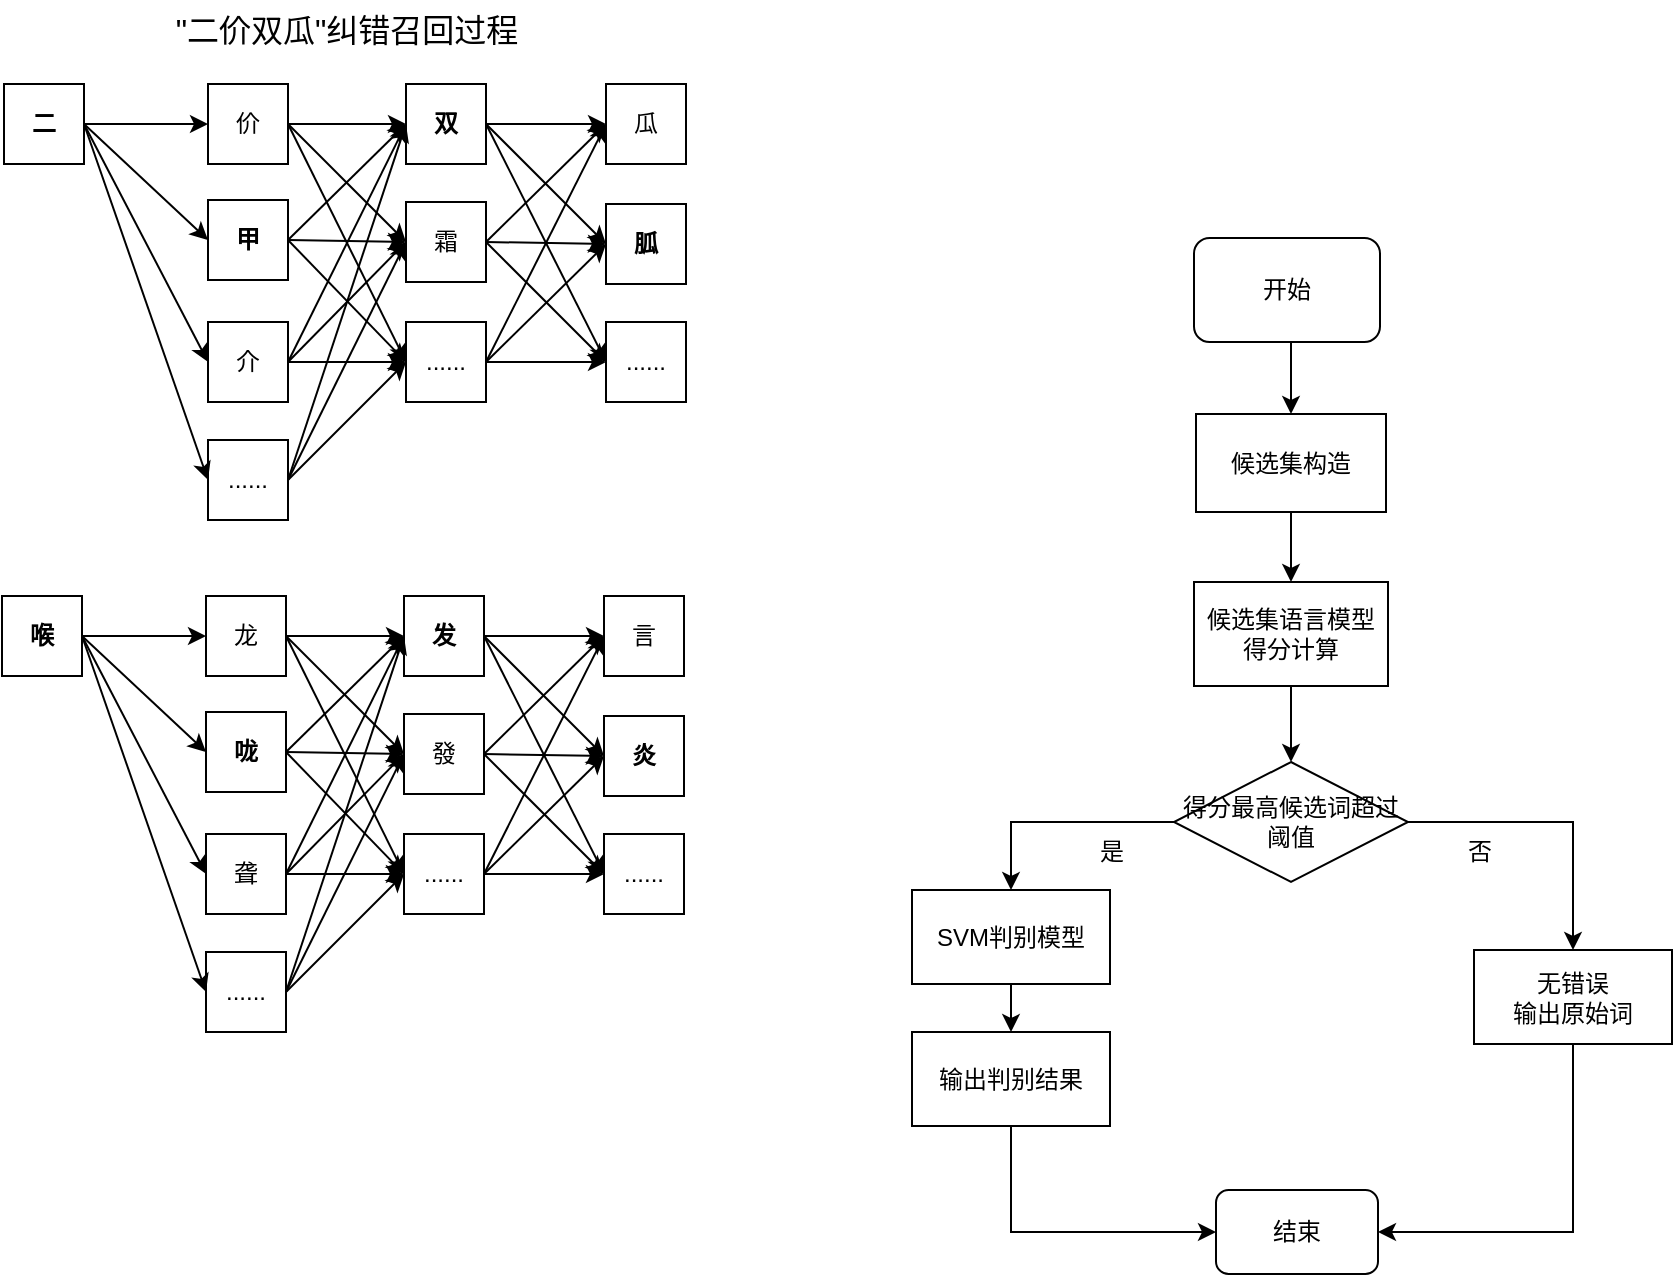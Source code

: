 <mxfile version="24.7.16">
  <diagram name="第 1 页" id="saQ4l6gwrfw8ZkC3gz2z">
    <mxGraphModel dx="794" dy="553" grid="0" gridSize="10" guides="1" tooltips="1" connect="1" arrows="1" fold="1" page="1" pageScale="1" pageWidth="1169" pageHeight="827" math="0" shadow="0">
      <root>
        <mxCell id="0" />
        <mxCell id="1" parent="0" />
        <mxCell id="DB2N2tVpHqEbX4s-BZQU-6" style="edgeStyle=orthogonalEdgeStyle;rounded=0;orthogonalLoop=1;jettySize=auto;html=1;exitX=1;exitY=0.5;exitDx=0;exitDy=0;entryX=0;entryY=0.5;entryDx=0;entryDy=0;" edge="1" parent="1" source="DB2N2tVpHqEbX4s-BZQU-2" target="DB2N2tVpHqEbX4s-BZQU-3">
          <mxGeometry relative="1" as="geometry" />
        </mxCell>
        <mxCell id="DB2N2tVpHqEbX4s-BZQU-9" style="rounded=0;orthogonalLoop=1;jettySize=auto;html=1;exitX=1;exitY=0.5;exitDx=0;exitDy=0;entryX=0;entryY=0.5;entryDx=0;entryDy=0;" edge="1" parent="1" source="DB2N2tVpHqEbX4s-BZQU-2" target="DB2N2tVpHqEbX4s-BZQU-7">
          <mxGeometry relative="1" as="geometry" />
        </mxCell>
        <mxCell id="DB2N2tVpHqEbX4s-BZQU-11" style="rounded=0;orthogonalLoop=1;jettySize=auto;html=1;exitX=1;exitY=0.5;exitDx=0;exitDy=0;entryX=0;entryY=0.5;entryDx=0;entryDy=0;" edge="1" parent="1" source="DB2N2tVpHqEbX4s-BZQU-2" target="DB2N2tVpHqEbX4s-BZQU-8">
          <mxGeometry relative="1" as="geometry" />
        </mxCell>
        <mxCell id="DB2N2tVpHqEbX4s-BZQU-12" style="rounded=0;orthogonalLoop=1;jettySize=auto;html=1;exitX=1;exitY=0.5;exitDx=0;exitDy=0;entryX=0;entryY=0.5;entryDx=0;entryDy=0;" edge="1" parent="1" source="DB2N2tVpHqEbX4s-BZQU-2" target="DB2N2tVpHqEbX4s-BZQU-10">
          <mxGeometry relative="1" as="geometry" />
        </mxCell>
        <mxCell id="DB2N2tVpHqEbX4s-BZQU-2" value="&lt;b&gt;二&lt;/b&gt;" style="text;html=1;align=center;verticalAlign=middle;whiteSpace=wrap;rounded=0;strokeColor=default;" vertex="1" parent="1">
          <mxGeometry x="218" y="200" width="40" height="40" as="geometry" />
        </mxCell>
        <mxCell id="DB2N2tVpHqEbX4s-BZQU-17" style="edgeStyle=orthogonalEdgeStyle;rounded=0;orthogonalLoop=1;jettySize=auto;html=1;exitX=1;exitY=0.5;exitDx=0;exitDy=0;entryX=0;entryY=0.5;entryDx=0;entryDy=0;" edge="1" parent="1" source="DB2N2tVpHqEbX4s-BZQU-3" target="DB2N2tVpHqEbX4s-BZQU-4">
          <mxGeometry relative="1" as="geometry" />
        </mxCell>
        <mxCell id="DB2N2tVpHqEbX4s-BZQU-18" style="rounded=0;orthogonalLoop=1;jettySize=auto;html=1;exitX=1;exitY=0.5;exitDx=0;exitDy=0;entryX=0;entryY=0.5;entryDx=0;entryDy=0;" edge="1" parent="1" source="DB2N2tVpHqEbX4s-BZQU-3" target="DB2N2tVpHqEbX4s-BZQU-13">
          <mxGeometry relative="1" as="geometry" />
        </mxCell>
        <mxCell id="DB2N2tVpHqEbX4s-BZQU-19" style="rounded=0;orthogonalLoop=1;jettySize=auto;html=1;exitX=1;exitY=0.5;exitDx=0;exitDy=0;entryX=0;entryY=0.5;entryDx=0;entryDy=0;" edge="1" parent="1" source="DB2N2tVpHqEbX4s-BZQU-3" target="DB2N2tVpHqEbX4s-BZQU-15">
          <mxGeometry relative="1" as="geometry" />
        </mxCell>
        <mxCell id="DB2N2tVpHqEbX4s-BZQU-3" value="价" style="text;html=1;align=center;verticalAlign=middle;whiteSpace=wrap;rounded=0;strokeColor=default;" vertex="1" parent="1">
          <mxGeometry x="320" y="200" width="40" height="40" as="geometry" />
        </mxCell>
        <mxCell id="DB2N2tVpHqEbX4s-BZQU-29" style="edgeStyle=orthogonalEdgeStyle;rounded=0;orthogonalLoop=1;jettySize=auto;html=1;exitX=1;exitY=0.5;exitDx=0;exitDy=0;entryX=0;entryY=0.5;entryDx=0;entryDy=0;" edge="1" parent="1" source="DB2N2tVpHqEbX4s-BZQU-4" target="DB2N2tVpHqEbX4s-BZQU-5">
          <mxGeometry relative="1" as="geometry" />
        </mxCell>
        <mxCell id="DB2N2tVpHqEbX4s-BZQU-30" style="rounded=0;orthogonalLoop=1;jettySize=auto;html=1;exitX=1;exitY=0.5;exitDx=0;exitDy=0;entryX=0;entryY=0.5;entryDx=0;entryDy=0;" edge="1" parent="1" source="DB2N2tVpHqEbX4s-BZQU-4" target="DB2N2tVpHqEbX4s-BZQU-14">
          <mxGeometry relative="1" as="geometry" />
        </mxCell>
        <mxCell id="DB2N2tVpHqEbX4s-BZQU-31" style="rounded=0;orthogonalLoop=1;jettySize=auto;html=1;exitX=1;exitY=0.5;exitDx=0;exitDy=0;entryX=0;entryY=0.5;entryDx=0;entryDy=0;" edge="1" parent="1" source="DB2N2tVpHqEbX4s-BZQU-4" target="DB2N2tVpHqEbX4s-BZQU-16">
          <mxGeometry relative="1" as="geometry" />
        </mxCell>
        <mxCell id="DB2N2tVpHqEbX4s-BZQU-4" value="&lt;b&gt;双&lt;/b&gt;" style="text;html=1;align=center;verticalAlign=middle;whiteSpace=wrap;rounded=0;strokeColor=default;" vertex="1" parent="1">
          <mxGeometry x="419" y="200" width="40" height="40" as="geometry" />
        </mxCell>
        <mxCell id="DB2N2tVpHqEbX4s-BZQU-5" value="瓜" style="text;html=1;align=center;verticalAlign=middle;whiteSpace=wrap;rounded=0;strokeColor=default;" vertex="1" parent="1">
          <mxGeometry x="519" y="200" width="40" height="40" as="geometry" />
        </mxCell>
        <mxCell id="DB2N2tVpHqEbX4s-BZQU-20" style="rounded=0;orthogonalLoop=1;jettySize=auto;html=1;exitX=1;exitY=0.5;exitDx=0;exitDy=0;entryX=0;entryY=0.5;entryDx=0;entryDy=0;" edge="1" parent="1" source="DB2N2tVpHqEbX4s-BZQU-7" target="DB2N2tVpHqEbX4s-BZQU-4">
          <mxGeometry relative="1" as="geometry" />
        </mxCell>
        <mxCell id="DB2N2tVpHqEbX4s-BZQU-21" style="rounded=0;orthogonalLoop=1;jettySize=auto;html=1;exitX=1;exitY=0.5;exitDx=0;exitDy=0;entryX=0;entryY=0.5;entryDx=0;entryDy=0;" edge="1" parent="1" source="DB2N2tVpHqEbX4s-BZQU-7" target="DB2N2tVpHqEbX4s-BZQU-13">
          <mxGeometry relative="1" as="geometry" />
        </mxCell>
        <mxCell id="DB2N2tVpHqEbX4s-BZQU-22" style="rounded=0;orthogonalLoop=1;jettySize=auto;html=1;exitX=1;exitY=0.5;exitDx=0;exitDy=0;entryX=0;entryY=0.5;entryDx=0;entryDy=0;" edge="1" parent="1" source="DB2N2tVpHqEbX4s-BZQU-7" target="DB2N2tVpHqEbX4s-BZQU-15">
          <mxGeometry relative="1" as="geometry" />
        </mxCell>
        <mxCell id="DB2N2tVpHqEbX4s-BZQU-7" value="&lt;b&gt;甲&lt;/b&gt;" style="text;html=1;align=center;verticalAlign=middle;whiteSpace=wrap;rounded=0;strokeColor=default;" vertex="1" parent="1">
          <mxGeometry x="320" y="258" width="40" height="40" as="geometry" />
        </mxCell>
        <mxCell id="DB2N2tVpHqEbX4s-BZQU-23" style="rounded=0;orthogonalLoop=1;jettySize=auto;html=1;exitX=1;exitY=0.5;exitDx=0;exitDy=0;entryX=0;entryY=0.5;entryDx=0;entryDy=0;" edge="1" parent="1" source="DB2N2tVpHqEbX4s-BZQU-8" target="DB2N2tVpHqEbX4s-BZQU-4">
          <mxGeometry relative="1" as="geometry" />
        </mxCell>
        <mxCell id="DB2N2tVpHqEbX4s-BZQU-24" style="rounded=0;orthogonalLoop=1;jettySize=auto;html=1;exitX=1;exitY=0.5;exitDx=0;exitDy=0;entryX=0;entryY=0.5;entryDx=0;entryDy=0;" edge="1" parent="1" source="DB2N2tVpHqEbX4s-BZQU-8" target="DB2N2tVpHqEbX4s-BZQU-13">
          <mxGeometry relative="1" as="geometry" />
        </mxCell>
        <mxCell id="DB2N2tVpHqEbX4s-BZQU-25" style="edgeStyle=orthogonalEdgeStyle;rounded=0;orthogonalLoop=1;jettySize=auto;html=1;exitX=1;exitY=0.5;exitDx=0;exitDy=0;entryX=0;entryY=0.5;entryDx=0;entryDy=0;" edge="1" parent="1" source="DB2N2tVpHqEbX4s-BZQU-8" target="DB2N2tVpHqEbX4s-BZQU-15">
          <mxGeometry relative="1" as="geometry" />
        </mxCell>
        <mxCell id="DB2N2tVpHqEbX4s-BZQU-8" value="介" style="text;html=1;align=center;verticalAlign=middle;whiteSpace=wrap;rounded=0;strokeColor=default;" vertex="1" parent="1">
          <mxGeometry x="320" y="319" width="40" height="40" as="geometry" />
        </mxCell>
        <mxCell id="DB2N2tVpHqEbX4s-BZQU-26" style="rounded=0;orthogonalLoop=1;jettySize=auto;html=1;exitX=1;exitY=0.5;exitDx=0;exitDy=0;entryX=0;entryY=0.5;entryDx=0;entryDy=0;" edge="1" parent="1" source="DB2N2tVpHqEbX4s-BZQU-10" target="DB2N2tVpHqEbX4s-BZQU-4">
          <mxGeometry relative="1" as="geometry" />
        </mxCell>
        <mxCell id="DB2N2tVpHqEbX4s-BZQU-27" style="rounded=0;orthogonalLoop=1;jettySize=auto;html=1;exitX=1;exitY=0.5;exitDx=0;exitDy=0;entryX=0;entryY=0.5;entryDx=0;entryDy=0;" edge="1" parent="1" source="DB2N2tVpHqEbX4s-BZQU-10" target="DB2N2tVpHqEbX4s-BZQU-13">
          <mxGeometry relative="1" as="geometry" />
        </mxCell>
        <mxCell id="DB2N2tVpHqEbX4s-BZQU-28" style="rounded=0;orthogonalLoop=1;jettySize=auto;html=1;exitX=1;exitY=0.5;exitDx=0;exitDy=0;entryX=0;entryY=0.5;entryDx=0;entryDy=0;" edge="1" parent="1" source="DB2N2tVpHqEbX4s-BZQU-10" target="DB2N2tVpHqEbX4s-BZQU-15">
          <mxGeometry relative="1" as="geometry" />
        </mxCell>
        <mxCell id="DB2N2tVpHqEbX4s-BZQU-10" value="......" style="text;html=1;align=center;verticalAlign=middle;whiteSpace=wrap;rounded=0;strokeColor=default;" vertex="1" parent="1">
          <mxGeometry x="320" y="378" width="40" height="40" as="geometry" />
        </mxCell>
        <mxCell id="DB2N2tVpHqEbX4s-BZQU-32" style="rounded=0;orthogonalLoop=1;jettySize=auto;html=1;exitX=1;exitY=0.5;exitDx=0;exitDy=0;entryX=0;entryY=0.5;entryDx=0;entryDy=0;" edge="1" parent="1" source="DB2N2tVpHqEbX4s-BZQU-13" target="DB2N2tVpHqEbX4s-BZQU-5">
          <mxGeometry relative="1" as="geometry" />
        </mxCell>
        <mxCell id="DB2N2tVpHqEbX4s-BZQU-33" style="rounded=0;orthogonalLoop=1;jettySize=auto;html=1;exitX=1;exitY=0.5;exitDx=0;exitDy=0;entryX=0;entryY=0.5;entryDx=0;entryDy=0;" edge="1" parent="1" source="DB2N2tVpHqEbX4s-BZQU-13" target="DB2N2tVpHqEbX4s-BZQU-14">
          <mxGeometry relative="1" as="geometry" />
        </mxCell>
        <mxCell id="DB2N2tVpHqEbX4s-BZQU-34" style="rounded=0;orthogonalLoop=1;jettySize=auto;html=1;exitX=1;exitY=0.5;exitDx=0;exitDy=0;entryX=0;entryY=0.5;entryDx=0;entryDy=0;" edge="1" parent="1" source="DB2N2tVpHqEbX4s-BZQU-13" target="DB2N2tVpHqEbX4s-BZQU-16">
          <mxGeometry relative="1" as="geometry" />
        </mxCell>
        <mxCell id="DB2N2tVpHqEbX4s-BZQU-13" value="霜" style="text;html=1;align=center;verticalAlign=middle;whiteSpace=wrap;rounded=0;strokeColor=default;" vertex="1" parent="1">
          <mxGeometry x="419" y="259" width="40" height="40" as="geometry" />
        </mxCell>
        <mxCell id="DB2N2tVpHqEbX4s-BZQU-14" value="&lt;b&gt;胍&lt;/b&gt;" style="text;html=1;align=center;verticalAlign=middle;whiteSpace=wrap;rounded=0;strokeColor=default;" vertex="1" parent="1">
          <mxGeometry x="519" y="260" width="40" height="40" as="geometry" />
        </mxCell>
        <mxCell id="DB2N2tVpHqEbX4s-BZQU-35" style="rounded=0;orthogonalLoop=1;jettySize=auto;html=1;exitX=1;exitY=0.5;exitDx=0;exitDy=0;entryX=0;entryY=0.5;entryDx=0;entryDy=0;" edge="1" parent="1" source="DB2N2tVpHqEbX4s-BZQU-15" target="DB2N2tVpHqEbX4s-BZQU-5">
          <mxGeometry relative="1" as="geometry" />
        </mxCell>
        <mxCell id="DB2N2tVpHqEbX4s-BZQU-36" style="rounded=0;orthogonalLoop=1;jettySize=auto;html=1;exitX=1;exitY=0.5;exitDx=0;exitDy=0;entryX=0;entryY=0.5;entryDx=0;entryDy=0;" edge="1" parent="1" source="DB2N2tVpHqEbX4s-BZQU-15" target="DB2N2tVpHqEbX4s-BZQU-14">
          <mxGeometry relative="1" as="geometry" />
        </mxCell>
        <mxCell id="DB2N2tVpHqEbX4s-BZQU-37" style="edgeStyle=orthogonalEdgeStyle;rounded=0;orthogonalLoop=1;jettySize=auto;html=1;exitX=1;exitY=0.5;exitDx=0;exitDy=0;entryX=0;entryY=0.5;entryDx=0;entryDy=0;" edge="1" parent="1" source="DB2N2tVpHqEbX4s-BZQU-15" target="DB2N2tVpHqEbX4s-BZQU-16">
          <mxGeometry relative="1" as="geometry" />
        </mxCell>
        <mxCell id="DB2N2tVpHqEbX4s-BZQU-15" value="......" style="text;html=1;align=center;verticalAlign=middle;whiteSpace=wrap;rounded=0;strokeColor=default;" vertex="1" parent="1">
          <mxGeometry x="419" y="319" width="40" height="40" as="geometry" />
        </mxCell>
        <mxCell id="DB2N2tVpHqEbX4s-BZQU-16" value="......" style="text;html=1;align=center;verticalAlign=middle;whiteSpace=wrap;rounded=0;strokeColor=default;" vertex="1" parent="1">
          <mxGeometry x="519" y="319" width="40" height="40" as="geometry" />
        </mxCell>
        <mxCell id="DB2N2tVpHqEbX4s-BZQU-38" value="&lt;font style=&quot;font-size: 16px;&quot;&gt;&quot;二价双瓜&quot;纠错召回过程&lt;/font&gt;" style="text;html=1;align=center;verticalAlign=middle;whiteSpace=wrap;rounded=0;" vertex="1" parent="1">
          <mxGeometry x="285" y="158" width="209" height="30" as="geometry" />
        </mxCell>
        <mxCell id="DB2N2tVpHqEbX4s-BZQU-39" style="edgeStyle=orthogonalEdgeStyle;rounded=0;orthogonalLoop=1;jettySize=auto;html=1;exitX=1;exitY=0.5;exitDx=0;exitDy=0;entryX=0;entryY=0.5;entryDx=0;entryDy=0;" edge="1" parent="1" source="DB2N2tVpHqEbX4s-BZQU-43" target="DB2N2tVpHqEbX4s-BZQU-47">
          <mxGeometry relative="1" as="geometry" />
        </mxCell>
        <mxCell id="DB2N2tVpHqEbX4s-BZQU-40" style="rounded=0;orthogonalLoop=1;jettySize=auto;html=1;exitX=1;exitY=0.5;exitDx=0;exitDy=0;entryX=0;entryY=0.5;entryDx=0;entryDy=0;" edge="1" parent="1" source="DB2N2tVpHqEbX4s-BZQU-43" target="DB2N2tVpHqEbX4s-BZQU-56">
          <mxGeometry relative="1" as="geometry" />
        </mxCell>
        <mxCell id="DB2N2tVpHqEbX4s-BZQU-41" style="rounded=0;orthogonalLoop=1;jettySize=auto;html=1;exitX=1;exitY=0.5;exitDx=0;exitDy=0;entryX=0;entryY=0.5;entryDx=0;entryDy=0;" edge="1" parent="1" source="DB2N2tVpHqEbX4s-BZQU-43" target="DB2N2tVpHqEbX4s-BZQU-60">
          <mxGeometry relative="1" as="geometry" />
        </mxCell>
        <mxCell id="DB2N2tVpHqEbX4s-BZQU-42" style="rounded=0;orthogonalLoop=1;jettySize=auto;html=1;exitX=1;exitY=0.5;exitDx=0;exitDy=0;entryX=0;entryY=0.5;entryDx=0;entryDy=0;" edge="1" parent="1" source="DB2N2tVpHqEbX4s-BZQU-43" target="DB2N2tVpHqEbX4s-BZQU-64">
          <mxGeometry relative="1" as="geometry" />
        </mxCell>
        <mxCell id="DB2N2tVpHqEbX4s-BZQU-43" value="&lt;b&gt;喉&lt;/b&gt;" style="text;html=1;align=center;verticalAlign=middle;whiteSpace=wrap;rounded=0;strokeColor=default;" vertex="1" parent="1">
          <mxGeometry x="217" y="456" width="40" height="40" as="geometry" />
        </mxCell>
        <mxCell id="DB2N2tVpHqEbX4s-BZQU-44" style="edgeStyle=orthogonalEdgeStyle;rounded=0;orthogonalLoop=1;jettySize=auto;html=1;exitX=1;exitY=0.5;exitDx=0;exitDy=0;entryX=0;entryY=0.5;entryDx=0;entryDy=0;" edge="1" parent="1" source="DB2N2tVpHqEbX4s-BZQU-47" target="DB2N2tVpHqEbX4s-BZQU-51">
          <mxGeometry relative="1" as="geometry" />
        </mxCell>
        <mxCell id="DB2N2tVpHqEbX4s-BZQU-45" style="rounded=0;orthogonalLoop=1;jettySize=auto;html=1;exitX=1;exitY=0.5;exitDx=0;exitDy=0;entryX=0;entryY=0.5;entryDx=0;entryDy=0;" edge="1" parent="1" source="DB2N2tVpHqEbX4s-BZQU-47" target="DB2N2tVpHqEbX4s-BZQU-68">
          <mxGeometry relative="1" as="geometry" />
        </mxCell>
        <mxCell id="DB2N2tVpHqEbX4s-BZQU-46" style="rounded=0;orthogonalLoop=1;jettySize=auto;html=1;exitX=1;exitY=0.5;exitDx=0;exitDy=0;entryX=0;entryY=0.5;entryDx=0;entryDy=0;" edge="1" parent="1" source="DB2N2tVpHqEbX4s-BZQU-47" target="DB2N2tVpHqEbX4s-BZQU-73">
          <mxGeometry relative="1" as="geometry" />
        </mxCell>
        <mxCell id="DB2N2tVpHqEbX4s-BZQU-47" value="龙" style="text;html=1;align=center;verticalAlign=middle;whiteSpace=wrap;rounded=0;strokeColor=default;" vertex="1" parent="1">
          <mxGeometry x="319" y="456" width="40" height="40" as="geometry" />
        </mxCell>
        <mxCell id="DB2N2tVpHqEbX4s-BZQU-48" style="edgeStyle=orthogonalEdgeStyle;rounded=0;orthogonalLoop=1;jettySize=auto;html=1;exitX=1;exitY=0.5;exitDx=0;exitDy=0;entryX=0;entryY=0.5;entryDx=0;entryDy=0;" edge="1" parent="1" source="DB2N2tVpHqEbX4s-BZQU-51" target="DB2N2tVpHqEbX4s-BZQU-52">
          <mxGeometry relative="1" as="geometry" />
        </mxCell>
        <mxCell id="DB2N2tVpHqEbX4s-BZQU-49" style="rounded=0;orthogonalLoop=1;jettySize=auto;html=1;exitX=1;exitY=0.5;exitDx=0;exitDy=0;entryX=0;entryY=0.5;entryDx=0;entryDy=0;" edge="1" parent="1" source="DB2N2tVpHqEbX4s-BZQU-51" target="DB2N2tVpHqEbX4s-BZQU-69">
          <mxGeometry relative="1" as="geometry" />
        </mxCell>
        <mxCell id="DB2N2tVpHqEbX4s-BZQU-50" style="rounded=0;orthogonalLoop=1;jettySize=auto;html=1;exitX=1;exitY=0.5;exitDx=0;exitDy=0;entryX=0;entryY=0.5;entryDx=0;entryDy=0;" edge="1" parent="1" source="DB2N2tVpHqEbX4s-BZQU-51" target="DB2N2tVpHqEbX4s-BZQU-74">
          <mxGeometry relative="1" as="geometry" />
        </mxCell>
        <mxCell id="DB2N2tVpHqEbX4s-BZQU-51" value="&lt;b&gt;发&lt;/b&gt;" style="text;html=1;align=center;verticalAlign=middle;whiteSpace=wrap;rounded=0;strokeColor=default;" vertex="1" parent="1">
          <mxGeometry x="418" y="456" width="40" height="40" as="geometry" />
        </mxCell>
        <mxCell id="DB2N2tVpHqEbX4s-BZQU-52" value="言" style="text;html=1;align=center;verticalAlign=middle;whiteSpace=wrap;rounded=0;strokeColor=default;" vertex="1" parent="1">
          <mxGeometry x="518" y="456" width="40" height="40" as="geometry" />
        </mxCell>
        <mxCell id="DB2N2tVpHqEbX4s-BZQU-53" style="rounded=0;orthogonalLoop=1;jettySize=auto;html=1;exitX=1;exitY=0.5;exitDx=0;exitDy=0;entryX=0;entryY=0.5;entryDx=0;entryDy=0;" edge="1" parent="1" source="DB2N2tVpHqEbX4s-BZQU-56" target="DB2N2tVpHqEbX4s-BZQU-51">
          <mxGeometry relative="1" as="geometry" />
        </mxCell>
        <mxCell id="DB2N2tVpHqEbX4s-BZQU-54" style="rounded=0;orthogonalLoop=1;jettySize=auto;html=1;exitX=1;exitY=0.5;exitDx=0;exitDy=0;entryX=0;entryY=0.5;entryDx=0;entryDy=0;" edge="1" parent="1" source="DB2N2tVpHqEbX4s-BZQU-56" target="DB2N2tVpHqEbX4s-BZQU-68">
          <mxGeometry relative="1" as="geometry" />
        </mxCell>
        <mxCell id="DB2N2tVpHqEbX4s-BZQU-55" style="rounded=0;orthogonalLoop=1;jettySize=auto;html=1;exitX=1;exitY=0.5;exitDx=0;exitDy=0;entryX=0;entryY=0.5;entryDx=0;entryDy=0;" edge="1" parent="1" source="DB2N2tVpHqEbX4s-BZQU-56" target="DB2N2tVpHqEbX4s-BZQU-73">
          <mxGeometry relative="1" as="geometry" />
        </mxCell>
        <mxCell id="DB2N2tVpHqEbX4s-BZQU-56" value="&lt;b&gt;咙&lt;/b&gt;" style="text;html=1;align=center;verticalAlign=middle;whiteSpace=wrap;rounded=0;strokeColor=default;" vertex="1" parent="1">
          <mxGeometry x="319" y="514" width="40" height="40" as="geometry" />
        </mxCell>
        <mxCell id="DB2N2tVpHqEbX4s-BZQU-57" style="rounded=0;orthogonalLoop=1;jettySize=auto;html=1;exitX=1;exitY=0.5;exitDx=0;exitDy=0;entryX=0;entryY=0.5;entryDx=0;entryDy=0;" edge="1" parent="1" source="DB2N2tVpHqEbX4s-BZQU-60" target="DB2N2tVpHqEbX4s-BZQU-51">
          <mxGeometry relative="1" as="geometry" />
        </mxCell>
        <mxCell id="DB2N2tVpHqEbX4s-BZQU-58" style="rounded=0;orthogonalLoop=1;jettySize=auto;html=1;exitX=1;exitY=0.5;exitDx=0;exitDy=0;entryX=0;entryY=0.5;entryDx=0;entryDy=0;" edge="1" parent="1" source="DB2N2tVpHqEbX4s-BZQU-60" target="DB2N2tVpHqEbX4s-BZQU-68">
          <mxGeometry relative="1" as="geometry" />
        </mxCell>
        <mxCell id="DB2N2tVpHqEbX4s-BZQU-59" style="edgeStyle=orthogonalEdgeStyle;rounded=0;orthogonalLoop=1;jettySize=auto;html=1;exitX=1;exitY=0.5;exitDx=0;exitDy=0;entryX=0;entryY=0.5;entryDx=0;entryDy=0;" edge="1" parent="1" source="DB2N2tVpHqEbX4s-BZQU-60" target="DB2N2tVpHqEbX4s-BZQU-73">
          <mxGeometry relative="1" as="geometry" />
        </mxCell>
        <mxCell id="DB2N2tVpHqEbX4s-BZQU-60" value="聋" style="text;html=1;align=center;verticalAlign=middle;whiteSpace=wrap;rounded=0;strokeColor=default;" vertex="1" parent="1">
          <mxGeometry x="319" y="575" width="40" height="40" as="geometry" />
        </mxCell>
        <mxCell id="DB2N2tVpHqEbX4s-BZQU-61" style="rounded=0;orthogonalLoop=1;jettySize=auto;html=1;exitX=1;exitY=0.5;exitDx=0;exitDy=0;entryX=0;entryY=0.5;entryDx=0;entryDy=0;" edge="1" parent="1" source="DB2N2tVpHqEbX4s-BZQU-64" target="DB2N2tVpHqEbX4s-BZQU-51">
          <mxGeometry relative="1" as="geometry" />
        </mxCell>
        <mxCell id="DB2N2tVpHqEbX4s-BZQU-62" style="rounded=0;orthogonalLoop=1;jettySize=auto;html=1;exitX=1;exitY=0.5;exitDx=0;exitDy=0;entryX=0;entryY=0.5;entryDx=0;entryDy=0;" edge="1" parent="1" source="DB2N2tVpHqEbX4s-BZQU-64" target="DB2N2tVpHqEbX4s-BZQU-68">
          <mxGeometry relative="1" as="geometry" />
        </mxCell>
        <mxCell id="DB2N2tVpHqEbX4s-BZQU-63" style="rounded=0;orthogonalLoop=1;jettySize=auto;html=1;exitX=1;exitY=0.5;exitDx=0;exitDy=0;entryX=0;entryY=0.5;entryDx=0;entryDy=0;" edge="1" parent="1" source="DB2N2tVpHqEbX4s-BZQU-64" target="DB2N2tVpHqEbX4s-BZQU-73">
          <mxGeometry relative="1" as="geometry" />
        </mxCell>
        <mxCell id="DB2N2tVpHqEbX4s-BZQU-64" value="......" style="text;html=1;align=center;verticalAlign=middle;whiteSpace=wrap;rounded=0;strokeColor=default;" vertex="1" parent="1">
          <mxGeometry x="319" y="634" width="40" height="40" as="geometry" />
        </mxCell>
        <mxCell id="DB2N2tVpHqEbX4s-BZQU-65" style="rounded=0;orthogonalLoop=1;jettySize=auto;html=1;exitX=1;exitY=0.5;exitDx=0;exitDy=0;entryX=0;entryY=0.5;entryDx=0;entryDy=0;" edge="1" parent="1" source="DB2N2tVpHqEbX4s-BZQU-68" target="DB2N2tVpHqEbX4s-BZQU-52">
          <mxGeometry relative="1" as="geometry" />
        </mxCell>
        <mxCell id="DB2N2tVpHqEbX4s-BZQU-66" style="rounded=0;orthogonalLoop=1;jettySize=auto;html=1;exitX=1;exitY=0.5;exitDx=0;exitDy=0;entryX=0;entryY=0.5;entryDx=0;entryDy=0;" edge="1" parent="1" source="DB2N2tVpHqEbX4s-BZQU-68" target="DB2N2tVpHqEbX4s-BZQU-69">
          <mxGeometry relative="1" as="geometry" />
        </mxCell>
        <mxCell id="DB2N2tVpHqEbX4s-BZQU-67" style="rounded=0;orthogonalLoop=1;jettySize=auto;html=1;exitX=1;exitY=0.5;exitDx=0;exitDy=0;entryX=0;entryY=0.5;entryDx=0;entryDy=0;" edge="1" parent="1" source="DB2N2tVpHqEbX4s-BZQU-68" target="DB2N2tVpHqEbX4s-BZQU-74">
          <mxGeometry relative="1" as="geometry" />
        </mxCell>
        <mxCell id="DB2N2tVpHqEbX4s-BZQU-68" value="發" style="text;html=1;align=center;verticalAlign=middle;whiteSpace=wrap;rounded=0;strokeColor=default;" vertex="1" parent="1">
          <mxGeometry x="418" y="515" width="40" height="40" as="geometry" />
        </mxCell>
        <mxCell id="DB2N2tVpHqEbX4s-BZQU-69" value="&lt;b&gt;炎&lt;/b&gt;" style="text;html=1;align=center;verticalAlign=middle;whiteSpace=wrap;rounded=0;strokeColor=default;" vertex="1" parent="1">
          <mxGeometry x="518" y="516" width="40" height="40" as="geometry" />
        </mxCell>
        <mxCell id="DB2N2tVpHqEbX4s-BZQU-70" style="rounded=0;orthogonalLoop=1;jettySize=auto;html=1;exitX=1;exitY=0.5;exitDx=0;exitDy=0;entryX=0;entryY=0.5;entryDx=0;entryDy=0;" edge="1" parent="1" source="DB2N2tVpHqEbX4s-BZQU-73" target="DB2N2tVpHqEbX4s-BZQU-52">
          <mxGeometry relative="1" as="geometry" />
        </mxCell>
        <mxCell id="DB2N2tVpHqEbX4s-BZQU-71" style="rounded=0;orthogonalLoop=1;jettySize=auto;html=1;exitX=1;exitY=0.5;exitDx=0;exitDy=0;entryX=0;entryY=0.5;entryDx=0;entryDy=0;" edge="1" parent="1" source="DB2N2tVpHqEbX4s-BZQU-73" target="DB2N2tVpHqEbX4s-BZQU-69">
          <mxGeometry relative="1" as="geometry" />
        </mxCell>
        <mxCell id="DB2N2tVpHqEbX4s-BZQU-72" style="edgeStyle=orthogonalEdgeStyle;rounded=0;orthogonalLoop=1;jettySize=auto;html=1;exitX=1;exitY=0.5;exitDx=0;exitDy=0;entryX=0;entryY=0.5;entryDx=0;entryDy=0;" edge="1" parent="1" source="DB2N2tVpHqEbX4s-BZQU-73" target="DB2N2tVpHqEbX4s-BZQU-74">
          <mxGeometry relative="1" as="geometry" />
        </mxCell>
        <mxCell id="DB2N2tVpHqEbX4s-BZQU-73" value="......" style="text;html=1;align=center;verticalAlign=middle;whiteSpace=wrap;rounded=0;strokeColor=default;" vertex="1" parent="1">
          <mxGeometry x="418" y="575" width="40" height="40" as="geometry" />
        </mxCell>
        <mxCell id="DB2N2tVpHqEbX4s-BZQU-74" value="......" style="text;html=1;align=center;verticalAlign=middle;whiteSpace=wrap;rounded=0;strokeColor=default;" vertex="1" parent="1">
          <mxGeometry x="518" y="575" width="40" height="40" as="geometry" />
        </mxCell>
        <mxCell id="DB2N2tVpHqEbX4s-BZQU-77" style="edgeStyle=orthogonalEdgeStyle;rounded=0;orthogonalLoop=1;jettySize=auto;html=1;exitX=0.5;exitY=1;exitDx=0;exitDy=0;entryX=0.5;entryY=0;entryDx=0;entryDy=0;" edge="1" parent="1" source="DB2N2tVpHqEbX4s-BZQU-75" target="DB2N2tVpHqEbX4s-BZQU-76">
          <mxGeometry relative="1" as="geometry" />
        </mxCell>
        <mxCell id="DB2N2tVpHqEbX4s-BZQU-75" value="开始" style="rounded=1;whiteSpace=wrap;html=1;" vertex="1" parent="1">
          <mxGeometry x="813" y="277" width="93" height="52" as="geometry" />
        </mxCell>
        <mxCell id="DB2N2tVpHqEbX4s-BZQU-89" style="edgeStyle=orthogonalEdgeStyle;rounded=0;orthogonalLoop=1;jettySize=auto;html=1;exitX=0.5;exitY=1;exitDx=0;exitDy=0;entryX=0.5;entryY=0;entryDx=0;entryDy=0;" edge="1" parent="1" source="DB2N2tVpHqEbX4s-BZQU-76" target="DB2N2tVpHqEbX4s-BZQU-78">
          <mxGeometry relative="1" as="geometry" />
        </mxCell>
        <mxCell id="DB2N2tVpHqEbX4s-BZQU-76" value="候选集构造" style="rounded=0;whiteSpace=wrap;html=1;" vertex="1" parent="1">
          <mxGeometry x="814" y="365" width="95" height="49" as="geometry" />
        </mxCell>
        <mxCell id="DB2N2tVpHqEbX4s-BZQU-88" style="edgeStyle=orthogonalEdgeStyle;rounded=0;orthogonalLoop=1;jettySize=auto;html=1;exitX=0.5;exitY=1;exitDx=0;exitDy=0;entryX=0.5;entryY=0;entryDx=0;entryDy=0;" edge="1" parent="1" source="DB2N2tVpHqEbX4s-BZQU-78" target="DB2N2tVpHqEbX4s-BZQU-80">
          <mxGeometry relative="1" as="geometry" />
        </mxCell>
        <mxCell id="DB2N2tVpHqEbX4s-BZQU-78" value="候选集语言模型得分计算" style="rounded=0;whiteSpace=wrap;html=1;" vertex="1" parent="1">
          <mxGeometry x="813" y="449" width="97" height="52" as="geometry" />
        </mxCell>
        <mxCell id="DB2N2tVpHqEbX4s-BZQU-99" style="edgeStyle=orthogonalEdgeStyle;rounded=0;orthogonalLoop=1;jettySize=auto;html=1;exitX=0.5;exitY=1;exitDx=0;exitDy=0;entryX=0.5;entryY=0;entryDx=0;entryDy=0;" edge="1" parent="1" source="DB2N2tVpHqEbX4s-BZQU-79" target="DB2N2tVpHqEbX4s-BZQU-98">
          <mxGeometry relative="1" as="geometry" />
        </mxCell>
        <mxCell id="DB2N2tVpHqEbX4s-BZQU-79" value="SVM判别模型" style="rounded=0;whiteSpace=wrap;html=1;" vertex="1" parent="1">
          <mxGeometry x="672" y="603" width="99" height="47" as="geometry" />
        </mxCell>
        <mxCell id="DB2N2tVpHqEbX4s-BZQU-90" style="edgeStyle=orthogonalEdgeStyle;rounded=0;orthogonalLoop=1;jettySize=auto;html=1;exitX=0;exitY=0.5;exitDx=0;exitDy=0;entryX=0.5;entryY=0;entryDx=0;entryDy=0;" edge="1" parent="1" source="DB2N2tVpHqEbX4s-BZQU-80" target="DB2N2tVpHqEbX4s-BZQU-79">
          <mxGeometry relative="1" as="geometry" />
        </mxCell>
        <mxCell id="DB2N2tVpHqEbX4s-BZQU-96" style="edgeStyle=orthogonalEdgeStyle;rounded=0;orthogonalLoop=1;jettySize=auto;html=1;exitX=1;exitY=0.5;exitDx=0;exitDy=0;entryX=0.5;entryY=0;entryDx=0;entryDy=0;" edge="1" parent="1" source="DB2N2tVpHqEbX4s-BZQU-80" target="DB2N2tVpHqEbX4s-BZQU-95">
          <mxGeometry relative="1" as="geometry" />
        </mxCell>
        <mxCell id="DB2N2tVpHqEbX4s-BZQU-80" value="得分最高候选词超过阈值" style="rhombus;whiteSpace=wrap;html=1;" vertex="1" parent="1">
          <mxGeometry x="803" y="539" width="117" height="60" as="geometry" />
        </mxCell>
        <mxCell id="DB2N2tVpHqEbX4s-BZQU-81" value="结束" style="rounded=1;whiteSpace=wrap;html=1;" vertex="1" parent="1">
          <mxGeometry x="824" y="753" width="81" height="42" as="geometry" />
        </mxCell>
        <mxCell id="DB2N2tVpHqEbX4s-BZQU-85" value="否" style="text;html=1;align=center;verticalAlign=middle;whiteSpace=wrap;rounded=0;" vertex="1" parent="1">
          <mxGeometry x="926" y="569" width="60" height="30" as="geometry" />
        </mxCell>
        <mxCell id="DB2N2tVpHqEbX4s-BZQU-87" value="是" style="text;html=1;align=center;verticalAlign=middle;whiteSpace=wrap;rounded=0;" vertex="1" parent="1">
          <mxGeometry x="742" y="569" width="60" height="30" as="geometry" />
        </mxCell>
        <mxCell id="DB2N2tVpHqEbX4s-BZQU-97" style="edgeStyle=orthogonalEdgeStyle;rounded=0;orthogonalLoop=1;jettySize=auto;html=1;exitX=0.5;exitY=1;exitDx=0;exitDy=0;entryX=1;entryY=0.5;entryDx=0;entryDy=0;" edge="1" parent="1" source="DB2N2tVpHqEbX4s-BZQU-95" target="DB2N2tVpHqEbX4s-BZQU-81">
          <mxGeometry relative="1" as="geometry" />
        </mxCell>
        <mxCell id="DB2N2tVpHqEbX4s-BZQU-95" value="无错误&lt;br&gt;输出原始词" style="rounded=0;whiteSpace=wrap;html=1;" vertex="1" parent="1">
          <mxGeometry x="953" y="633" width="99" height="47" as="geometry" />
        </mxCell>
        <mxCell id="DB2N2tVpHqEbX4s-BZQU-101" style="edgeStyle=orthogonalEdgeStyle;rounded=0;orthogonalLoop=1;jettySize=auto;html=1;exitX=0.5;exitY=1;exitDx=0;exitDy=0;entryX=0;entryY=0.5;entryDx=0;entryDy=0;" edge="1" parent="1" source="DB2N2tVpHqEbX4s-BZQU-98" target="DB2N2tVpHqEbX4s-BZQU-81">
          <mxGeometry relative="1" as="geometry" />
        </mxCell>
        <mxCell id="DB2N2tVpHqEbX4s-BZQU-98" value="输出判别结果" style="rounded=0;whiteSpace=wrap;html=1;" vertex="1" parent="1">
          <mxGeometry x="672" y="674" width="99" height="47" as="geometry" />
        </mxCell>
      </root>
    </mxGraphModel>
  </diagram>
</mxfile>
